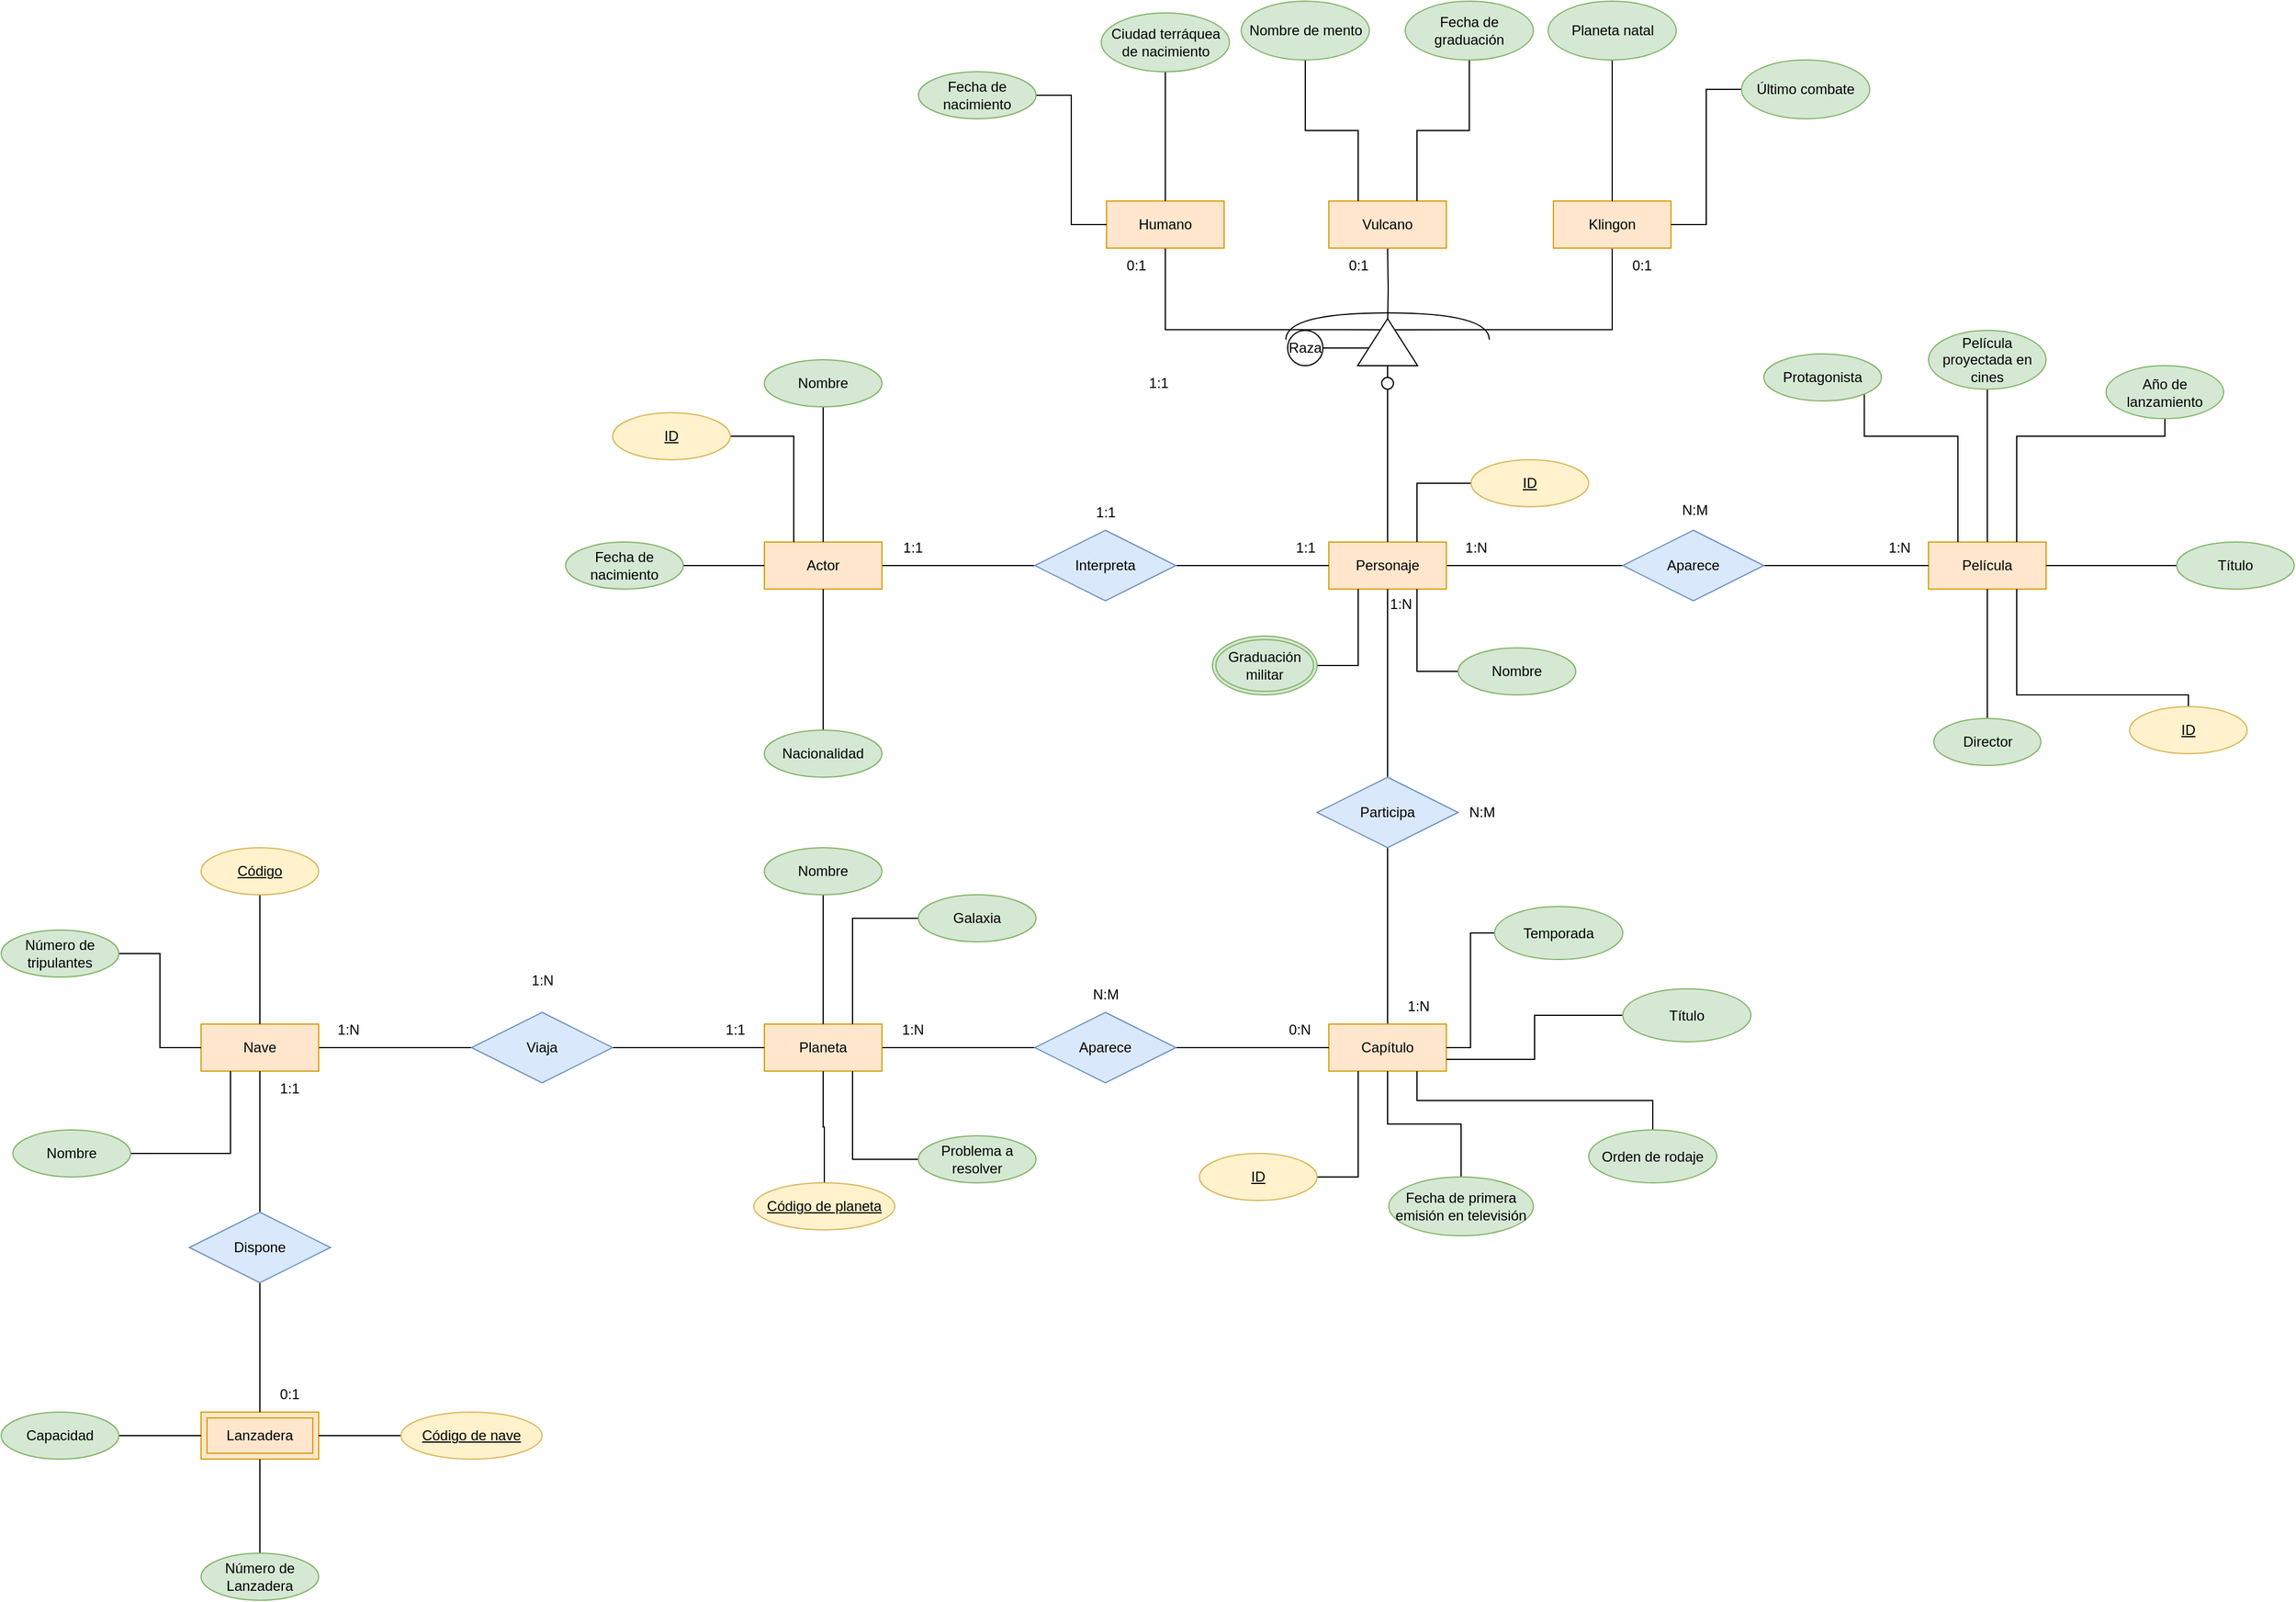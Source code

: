 <mxfile version="22.0.4" type="github">
  <diagram name="Página-1" id="-NdraGJS-0DFVX8-Y1tH">
    <mxGraphModel dx="2261" dy="795" grid="1" gridSize="10" guides="1" tooltips="1" connect="1" arrows="1" fold="1" page="1" pageScale="1" pageWidth="827" pageHeight="1169" math="0" shadow="0">
      <root>
        <mxCell id="0" />
        <mxCell id="1" parent="0" />
        <mxCell id="DlKNlpENbQ6iREXl7qAN-9" style="edgeStyle=orthogonalEdgeStyle;rounded=0;orthogonalLoop=1;jettySize=auto;html=1;entryX=0;entryY=0.5;entryDx=0;entryDy=0;endArrow=none;endFill=0;" parent="1" source="DlKNlpENbQ6iREXl7qAN-1" target="DlKNlpENbQ6iREXl7qAN-6" edge="1">
          <mxGeometry relative="1" as="geometry" />
        </mxCell>
        <mxCell id="DlKNlpENbQ6iREXl7qAN-1" value="Personaje" style="whiteSpace=wrap;html=1;align=center;fillColor=#ffe6cc;strokeColor=#d79b00;" parent="1" vertex="1">
          <mxGeometry x="349" y="570" width="100" height="40" as="geometry" />
        </mxCell>
        <mxCell id="DlKNlpENbQ6iREXl7qAN-3" value="Película" style="whiteSpace=wrap;html=1;align=center;fillColor=#ffe6cc;strokeColor=#d79b00;" parent="1" vertex="1">
          <mxGeometry x="859" y="570" width="100" height="40" as="geometry" />
        </mxCell>
        <mxCell id="DlKNlpENbQ6iREXl7qAN-7" style="edgeStyle=orthogonalEdgeStyle;rounded=0;orthogonalLoop=1;jettySize=auto;html=1;entryX=0;entryY=0.5;entryDx=0;entryDy=0;endArrow=none;endFill=0;" parent="1" source="DlKNlpENbQ6iREXl7qAN-4" target="DlKNlpENbQ6iREXl7qAN-5" edge="1">
          <mxGeometry relative="1" as="geometry" />
        </mxCell>
        <mxCell id="DlKNlpENbQ6iREXl7qAN-4" value="Actor" style="whiteSpace=wrap;html=1;align=center;fillColor=#ffe6cc;strokeColor=#d79b00;" parent="1" vertex="1">
          <mxGeometry x="-131" y="570" width="100" height="40" as="geometry" />
        </mxCell>
        <mxCell id="DlKNlpENbQ6iREXl7qAN-8" style="edgeStyle=orthogonalEdgeStyle;rounded=0;orthogonalLoop=1;jettySize=auto;html=1;entryX=0;entryY=0.5;entryDx=0;entryDy=0;endArrow=none;endFill=0;" parent="1" source="DlKNlpENbQ6iREXl7qAN-5" target="DlKNlpENbQ6iREXl7qAN-1" edge="1">
          <mxGeometry relative="1" as="geometry" />
        </mxCell>
        <mxCell id="DlKNlpENbQ6iREXl7qAN-5" value="Interpreta" style="shape=rhombus;perimeter=rhombusPerimeter;whiteSpace=wrap;html=1;align=center;fillColor=#dae8fc;strokeColor=#6c8ebf;" parent="1" vertex="1">
          <mxGeometry x="99" y="560" width="120" height="60" as="geometry" />
        </mxCell>
        <mxCell id="DlKNlpENbQ6iREXl7qAN-10" style="edgeStyle=orthogonalEdgeStyle;rounded=0;orthogonalLoop=1;jettySize=auto;html=1;entryX=0;entryY=0.5;entryDx=0;entryDy=0;endArrow=none;endFill=0;" parent="1" source="DlKNlpENbQ6iREXl7qAN-6" target="DlKNlpENbQ6iREXl7qAN-3" edge="1">
          <mxGeometry relative="1" as="geometry" />
        </mxCell>
        <mxCell id="DlKNlpENbQ6iREXl7qAN-6" value="Aparece" style="shape=rhombus;perimeter=rhombusPerimeter;whiteSpace=wrap;html=1;align=center;fillColor=#dae8fc;strokeColor=#6c8ebf;" parent="1" vertex="1">
          <mxGeometry x="599" y="560" width="120" height="60" as="geometry" />
        </mxCell>
        <mxCell id="DlKNlpENbQ6iREXl7qAN-15" style="edgeStyle=orthogonalEdgeStyle;rounded=0;orthogonalLoop=1;jettySize=auto;html=1;exitX=0.764;exitY=0.402;exitDx=0;exitDy=0;exitPerimeter=0;entryX=0.5;entryY=1;entryDx=0;entryDy=0;endArrow=none;endFill=0;" parent="1" source="y-hyt4ERYZjtCRCO4iPL-5" target="DlKNlpENbQ6iREXl7qAN-14" edge="1">
          <mxGeometry relative="1" as="geometry">
            <mxPoint x="369.5" y="390" as="sourcePoint" />
          </mxGeometry>
        </mxCell>
        <mxCell id="DlKNlpENbQ6iREXl7qAN-17" style="edgeStyle=orthogonalEdgeStyle;rounded=0;orthogonalLoop=1;jettySize=auto;html=1;exitX=0.5;exitY=1;exitDx=0;exitDy=0;exitPerimeter=0;entryX=0.5;entryY=1;entryDx=0;entryDy=0;endArrow=none;endFill=0;" parent="1" target="DlKNlpENbQ6iREXl7qAN-16" edge="1">
          <mxGeometry relative="1" as="geometry">
            <mxPoint x="399.0" y="390" as="sourcePoint" />
          </mxGeometry>
        </mxCell>
        <mxCell id="DlKNlpENbQ6iREXl7qAN-19" style="edgeStyle=orthogonalEdgeStyle;rounded=0;orthogonalLoop=1;jettySize=auto;html=1;exitX=0.764;exitY=0.626;exitDx=0;exitDy=0;exitPerimeter=0;entryX=0.5;entryY=1;entryDx=0;entryDy=0;endArrow=none;endFill=0;" parent="1" source="y-hyt4ERYZjtCRCO4iPL-5" target="DlKNlpENbQ6iREXl7qAN-18" edge="1">
          <mxGeometry relative="1" as="geometry">
            <mxPoint x="428.5" y="390" as="sourcePoint" />
          </mxGeometry>
        </mxCell>
        <mxCell id="DlKNlpENbQ6iREXl7qAN-12" style="edgeStyle=orthogonalEdgeStyle;rounded=0;orthogonalLoop=1;jettySize=auto;html=1;entryX=0;entryY=0;entryDx=29.5;entryDy=0;entryPerimeter=0;endArrow=none;endFill=0;" parent="1" source="DlKNlpENbQ6iREXl7qAN-1" edge="1">
          <mxGeometry relative="1" as="geometry">
            <mxPoint x="399.0" y="420" as="targetPoint" />
          </mxGeometry>
        </mxCell>
        <mxCell id="DlKNlpENbQ6iREXl7qAN-13" value="" style="ellipse;whiteSpace=wrap;html=1;aspect=fixed;" parent="1" vertex="1">
          <mxGeometry x="394" y="430" width="10" height="10" as="geometry" />
        </mxCell>
        <mxCell id="DlKNlpENbQ6iREXl7qAN-14" value="Humano" style="whiteSpace=wrap;html=1;align=center;fillColor=#ffe6cc;strokeColor=#d79b00;" parent="1" vertex="1">
          <mxGeometry x="160" y="280" width="100" height="40" as="geometry" />
        </mxCell>
        <mxCell id="DlKNlpENbQ6iREXl7qAN-16" value="Vulcano" style="whiteSpace=wrap;html=1;align=center;fillColor=#ffe6cc;strokeColor=#d79b00;" parent="1" vertex="1">
          <mxGeometry x="349" y="280" width="100" height="40" as="geometry" />
        </mxCell>
        <mxCell id="DlKNlpENbQ6iREXl7qAN-18" value="Klingon" style="whiteSpace=wrap;html=1;align=center;fillColor=#ffe6cc;strokeColor=#d79b00;" parent="1" vertex="1">
          <mxGeometry x="540" y="280" width="100" height="40" as="geometry" />
        </mxCell>
        <mxCell id="DlKNlpENbQ6iREXl7qAN-20" value="" style="shape=requiredInterface;html=1;verticalLabelPosition=bottom;sketch=0;rotation=-90;" parent="1" vertex="1">
          <mxGeometry x="387.6" y="300" width="22.81" height="173.04" as="geometry" />
        </mxCell>
        <mxCell id="DlKNlpENbQ6iREXl7qAN-22" value="1:1" style="text;html=1;align=center;verticalAlign=middle;resizable=0;points=[];autosize=1;strokeColor=none;fillColor=none;" parent="1" vertex="1">
          <mxGeometry x="-25" y="560" width="40" height="30" as="geometry" />
        </mxCell>
        <mxCell id="DlKNlpENbQ6iREXl7qAN-23" value="1:1" style="text;html=1;align=center;verticalAlign=middle;resizable=0;points=[];autosize=1;strokeColor=none;fillColor=none;" parent="1" vertex="1">
          <mxGeometry x="309" y="560" width="40" height="30" as="geometry" />
        </mxCell>
        <mxCell id="DlKNlpENbQ6iREXl7qAN-24" value="1:1" style="text;html=1;align=center;verticalAlign=middle;resizable=0;points=[];autosize=1;strokeColor=none;fillColor=none;rotation=0;" parent="1" vertex="1">
          <mxGeometry x="139" y="530" width="40" height="30" as="geometry" />
        </mxCell>
        <mxCell id="DlKNlpENbQ6iREXl7qAN-27" style="edgeStyle=orthogonalEdgeStyle;rounded=0;orthogonalLoop=1;jettySize=auto;html=1;exitX=0.5;exitY=0;exitDx=0;exitDy=0;entryX=0.5;entryY=1;entryDx=0;entryDy=0;endArrow=none;endFill=0;" parent="1" source="DlKNlpENbQ6iREXl7qAN-25" target="DlKNlpENbQ6iREXl7qAN-26" edge="1">
          <mxGeometry relative="1" as="geometry" />
        </mxCell>
        <mxCell id="DlKNlpENbQ6iREXl7qAN-25" value="Capítulo" style="whiteSpace=wrap;html=1;align=center;fillColor=#ffe6cc;strokeColor=#d79b00;" parent="1" vertex="1">
          <mxGeometry x="349" y="980" width="100" height="40" as="geometry" />
        </mxCell>
        <mxCell id="DlKNlpENbQ6iREXl7qAN-28" style="edgeStyle=orthogonalEdgeStyle;rounded=0;orthogonalLoop=1;jettySize=auto;html=1;entryX=0.5;entryY=1;entryDx=0;entryDy=0;endArrow=none;endFill=0;" parent="1" source="DlKNlpENbQ6iREXl7qAN-26" target="DlKNlpENbQ6iREXl7qAN-1" edge="1">
          <mxGeometry relative="1" as="geometry" />
        </mxCell>
        <mxCell id="DlKNlpENbQ6iREXl7qAN-26" value="Participa" style="shape=rhombus;perimeter=rhombusPerimeter;whiteSpace=wrap;html=1;align=center;fillColor=#dae8fc;strokeColor=#6c8ebf;" parent="1" vertex="1">
          <mxGeometry x="339" y="770" width="120" height="60" as="geometry" />
        </mxCell>
        <mxCell id="DlKNlpENbQ6iREXl7qAN-31" style="edgeStyle=orthogonalEdgeStyle;rounded=0;orthogonalLoop=1;jettySize=auto;html=1;entryX=0;entryY=0.5;entryDx=0;entryDy=0;endArrow=none;endFill=0;" parent="1" source="DlKNlpENbQ6iREXl7qAN-29" target="DlKNlpENbQ6iREXl7qAN-25" edge="1">
          <mxGeometry relative="1" as="geometry" />
        </mxCell>
        <mxCell id="DlKNlpENbQ6iREXl7qAN-32" style="edgeStyle=orthogonalEdgeStyle;rounded=0;orthogonalLoop=1;jettySize=auto;html=1;entryX=1;entryY=0.5;entryDx=0;entryDy=0;endArrow=none;endFill=0;" parent="1" source="DlKNlpENbQ6iREXl7qAN-29" target="DlKNlpENbQ6iREXl7qAN-30" edge="1">
          <mxGeometry relative="1" as="geometry" />
        </mxCell>
        <mxCell id="DlKNlpENbQ6iREXl7qAN-29" value="Aparece" style="shape=rhombus;perimeter=rhombusPerimeter;whiteSpace=wrap;html=1;align=center;fillColor=#dae8fc;strokeColor=#6c8ebf;" parent="1" vertex="1">
          <mxGeometry x="99" y="970" width="120" height="60" as="geometry" />
        </mxCell>
        <mxCell id="DlKNlpENbQ6iREXl7qAN-30" value="Planeta" style="whiteSpace=wrap;html=1;align=center;fillColor=#ffe6cc;strokeColor=#d79b00;" parent="1" vertex="1">
          <mxGeometry x="-131" y="980" width="100" height="40" as="geometry" />
        </mxCell>
        <mxCell id="DlKNlpENbQ6iREXl7qAN-37" style="edgeStyle=orthogonalEdgeStyle;rounded=0;orthogonalLoop=1;jettySize=auto;html=1;entryX=0;entryY=0.5;entryDx=0;entryDy=0;endArrow=none;endFill=0;" parent="1" source="DlKNlpENbQ6iREXl7qAN-34" target="DlKNlpENbQ6iREXl7qAN-35" edge="1">
          <mxGeometry relative="1" as="geometry" />
        </mxCell>
        <mxCell id="DlKNlpENbQ6iREXl7qAN-34" value="Nave" style="whiteSpace=wrap;html=1;align=center;fillColor=#ffe6cc;strokeColor=#d79b00;" parent="1" vertex="1">
          <mxGeometry x="-610" y="980" width="100" height="40" as="geometry" />
        </mxCell>
        <mxCell id="DlKNlpENbQ6iREXl7qAN-36" style="edgeStyle=orthogonalEdgeStyle;rounded=0;orthogonalLoop=1;jettySize=auto;html=1;entryX=0;entryY=0.5;entryDx=0;entryDy=0;endArrow=none;endFill=0;" parent="1" source="DlKNlpENbQ6iREXl7qAN-35" target="DlKNlpENbQ6iREXl7qAN-30" edge="1">
          <mxGeometry relative="1" as="geometry" />
        </mxCell>
        <mxCell id="DlKNlpENbQ6iREXl7qAN-35" value="Viaja" style="shape=rhombus;perimeter=rhombusPerimeter;whiteSpace=wrap;html=1;align=center;fillColor=#dae8fc;strokeColor=#6c8ebf;" parent="1" vertex="1">
          <mxGeometry x="-380" y="970" width="120" height="60" as="geometry" />
        </mxCell>
        <mxCell id="DlKNlpENbQ6iREXl7qAN-39" style="edgeStyle=orthogonalEdgeStyle;rounded=0;orthogonalLoop=1;jettySize=auto;html=1;entryX=0.5;entryY=0;entryDx=0;entryDy=0;endArrow=none;endFill=0;" parent="1" source="DlKNlpENbQ6iREXl7qAN-38" target="DlKNlpENbQ6iREXl7qAN-4" edge="1">
          <mxGeometry relative="1" as="geometry" />
        </mxCell>
        <mxCell id="DlKNlpENbQ6iREXl7qAN-38" value="Nombre" style="ellipse;whiteSpace=wrap;html=1;align=center;fillColor=#d5e8d4;strokeColor=#82b366;" parent="1" vertex="1">
          <mxGeometry x="-131" y="415" width="100" height="40" as="geometry" />
        </mxCell>
        <mxCell id="DlKNlpENbQ6iREXl7qAN-41" style="edgeStyle=orthogonalEdgeStyle;rounded=0;orthogonalLoop=1;jettySize=auto;html=1;entryX=0;entryY=0.5;entryDx=0;entryDy=0;endArrow=none;endFill=0;" parent="1" source="DlKNlpENbQ6iREXl7qAN-40" target="DlKNlpENbQ6iREXl7qAN-4" edge="1">
          <mxGeometry relative="1" as="geometry" />
        </mxCell>
        <mxCell id="DlKNlpENbQ6iREXl7qAN-40" value="Fecha de nacimiento" style="ellipse;whiteSpace=wrap;html=1;align=center;fillColor=#d5e8d4;strokeColor=#82b366;" parent="1" vertex="1">
          <mxGeometry x="-300" y="570" width="100" height="40" as="geometry" />
        </mxCell>
        <mxCell id="DlKNlpENbQ6iREXl7qAN-43" style="edgeStyle=orthogonalEdgeStyle;rounded=0;orthogonalLoop=1;jettySize=auto;html=1;entryX=0.5;entryY=1;entryDx=0;entryDy=0;endArrow=none;endFill=0;" parent="1" source="DlKNlpENbQ6iREXl7qAN-42" target="DlKNlpENbQ6iREXl7qAN-4" edge="1">
          <mxGeometry relative="1" as="geometry" />
        </mxCell>
        <mxCell id="DlKNlpENbQ6iREXl7qAN-42" value="Nacionalidad" style="ellipse;whiteSpace=wrap;html=1;align=center;fillColor=#d5e8d4;strokeColor=#82b366;" parent="1" vertex="1">
          <mxGeometry x="-131" y="730" width="100" height="40" as="geometry" />
        </mxCell>
        <mxCell id="DlKNlpENbQ6iREXl7qAN-45" style="edgeStyle=orthogonalEdgeStyle;rounded=0;orthogonalLoop=1;jettySize=auto;html=1;exitX=1;exitY=0.5;exitDx=0;exitDy=0;entryX=0.25;entryY=0;entryDx=0;entryDy=0;endArrow=none;endFill=0;" parent="1" source="DlKNlpENbQ6iREXl7qAN-44" target="DlKNlpENbQ6iREXl7qAN-4" edge="1">
          <mxGeometry relative="1" as="geometry" />
        </mxCell>
        <mxCell id="DlKNlpENbQ6iREXl7qAN-44" value="ID" style="ellipse;whiteSpace=wrap;html=1;align=center;fontStyle=4;fillColor=#fff2cc;strokeColor=#d6b656;" parent="1" vertex="1">
          <mxGeometry x="-260" y="460" width="100" height="40" as="geometry" />
        </mxCell>
        <mxCell id="DlKNlpENbQ6iREXl7qAN-47" style="edgeStyle=orthogonalEdgeStyle;rounded=0;orthogonalLoop=1;jettySize=auto;html=1;entryX=0.75;entryY=1;entryDx=0;entryDy=0;endArrow=none;endFill=0;" parent="1" source="DlKNlpENbQ6iREXl7qAN-46" target="DlKNlpENbQ6iREXl7qAN-1" edge="1">
          <mxGeometry relative="1" as="geometry" />
        </mxCell>
        <mxCell id="DlKNlpENbQ6iREXl7qAN-46" value="Nombre" style="ellipse;whiteSpace=wrap;html=1;align=center;fillColor=#d5e8d4;strokeColor=#82b366;" parent="1" vertex="1">
          <mxGeometry x="459" y="660" width="100" height="40" as="geometry" />
        </mxCell>
        <mxCell id="DlKNlpENbQ6iREXl7qAN-49" style="edgeStyle=orthogonalEdgeStyle;rounded=0;orthogonalLoop=1;jettySize=auto;html=1;entryX=0.25;entryY=1;entryDx=0;entryDy=0;endArrow=none;endFill=0;" parent="1" source="DlKNlpENbQ6iREXl7qAN-48" target="DlKNlpENbQ6iREXl7qAN-1" edge="1">
          <mxGeometry relative="1" as="geometry" />
        </mxCell>
        <mxCell id="DlKNlpENbQ6iREXl7qAN-48" value="Graduación militar" style="whiteSpace=wrap;html=1;align=center;fillColor=#d5e8d4;strokeColor=#82b366;shape=doubleEllipse;perimeter=ellipsePerimeter;margin=3;" parent="1" vertex="1">
          <mxGeometry x="250" y="650" width="89" height="50" as="geometry" />
        </mxCell>
        <mxCell id="DlKNlpENbQ6iREXl7qAN-51" style="edgeStyle=orthogonalEdgeStyle;rounded=0;orthogonalLoop=1;jettySize=auto;html=1;entryX=0;entryY=0.5;entryDx=0;entryDy=0;endArrow=none;endFill=0;" parent="1" source="DlKNlpENbQ6iREXl7qAN-50" target="DlKNlpENbQ6iREXl7qAN-14" edge="1">
          <mxGeometry relative="1" as="geometry" />
        </mxCell>
        <mxCell id="DlKNlpENbQ6iREXl7qAN-50" value="Fecha de nacimiento" style="ellipse;whiteSpace=wrap;html=1;align=center;fillColor=#d5e8d4;strokeColor=#82b366;" parent="1" vertex="1">
          <mxGeometry y="170" width="100" height="40" as="geometry" />
        </mxCell>
        <mxCell id="DlKNlpENbQ6iREXl7qAN-55" style="edgeStyle=orthogonalEdgeStyle;rounded=0;orthogonalLoop=1;jettySize=auto;html=1;exitX=0.5;exitY=1;exitDx=0;exitDy=0;entryX=0.5;entryY=0;entryDx=0;entryDy=0;endArrow=none;endFill=0;" parent="1" source="DlKNlpENbQ6iREXl7qAN-52" target="DlKNlpENbQ6iREXl7qAN-14" edge="1">
          <mxGeometry relative="1" as="geometry" />
        </mxCell>
        <mxCell id="DlKNlpENbQ6iREXl7qAN-52" value="Ciudad terráquea de nacimiento" style="ellipse;whiteSpace=wrap;html=1;align=center;fillColor=#d5e8d4;strokeColor=#82b366;" parent="1" vertex="1">
          <mxGeometry x="155.5" y="120" width="109" height="50" as="geometry" />
        </mxCell>
        <mxCell id="DlKNlpENbQ6iREXl7qAN-57" style="edgeStyle=orthogonalEdgeStyle;rounded=0;orthogonalLoop=1;jettySize=auto;html=1;entryX=0.25;entryY=0;entryDx=0;entryDy=0;endArrow=none;endFill=0;" parent="1" source="DlKNlpENbQ6iREXl7qAN-56" target="DlKNlpENbQ6iREXl7qAN-16" edge="1">
          <mxGeometry relative="1" as="geometry" />
        </mxCell>
        <mxCell id="DlKNlpENbQ6iREXl7qAN-56" value="Nombre de mento" style="ellipse;whiteSpace=wrap;html=1;align=center;fillColor=#d5e8d4;strokeColor=#82b366;" parent="1" vertex="1">
          <mxGeometry x="274.5" y="110" width="109" height="50" as="geometry" />
        </mxCell>
        <mxCell id="DlKNlpENbQ6iREXl7qAN-59" style="edgeStyle=orthogonalEdgeStyle;rounded=0;orthogonalLoop=1;jettySize=auto;html=1;entryX=0.75;entryY=0;entryDx=0;entryDy=0;endArrow=none;endFill=0;" parent="1" source="DlKNlpENbQ6iREXl7qAN-58" target="DlKNlpENbQ6iREXl7qAN-16" edge="1">
          <mxGeometry relative="1" as="geometry" />
        </mxCell>
        <mxCell id="DlKNlpENbQ6iREXl7qAN-58" value="Fecha de graduación" style="ellipse;whiteSpace=wrap;html=1;align=center;fillColor=#d5e8d4;strokeColor=#82b366;" parent="1" vertex="1">
          <mxGeometry x="414" y="110" width="109" height="50" as="geometry" />
        </mxCell>
        <mxCell id="DlKNlpENbQ6iREXl7qAN-62" style="edgeStyle=orthogonalEdgeStyle;rounded=0;orthogonalLoop=1;jettySize=auto;html=1;entryX=0.5;entryY=0;entryDx=0;entryDy=0;endArrow=none;endFill=0;" parent="1" source="DlKNlpENbQ6iREXl7qAN-60" target="DlKNlpENbQ6iREXl7qAN-18" edge="1">
          <mxGeometry relative="1" as="geometry" />
        </mxCell>
        <mxCell id="DlKNlpENbQ6iREXl7qAN-60" value="Planeta natal" style="ellipse;whiteSpace=wrap;html=1;align=center;fillColor=#d5e8d4;strokeColor=#82b366;" parent="1" vertex="1">
          <mxGeometry x="535.5" y="110" width="109" height="50" as="geometry" />
        </mxCell>
        <mxCell id="DlKNlpENbQ6iREXl7qAN-63" style="edgeStyle=orthogonalEdgeStyle;rounded=0;orthogonalLoop=1;jettySize=auto;html=1;entryX=1;entryY=0.5;entryDx=0;entryDy=0;endArrow=none;endFill=0;" parent="1" source="DlKNlpENbQ6iREXl7qAN-61" target="DlKNlpENbQ6iREXl7qAN-18" edge="1">
          <mxGeometry relative="1" as="geometry" />
        </mxCell>
        <mxCell id="DlKNlpENbQ6iREXl7qAN-61" value="Último combate" style="ellipse;whiteSpace=wrap;html=1;align=center;fillColor=#d5e8d4;strokeColor=#82b366;" parent="1" vertex="1">
          <mxGeometry x="700" y="160" width="109" height="50" as="geometry" />
        </mxCell>
        <mxCell id="DlKNlpENbQ6iREXl7qAN-65" style="edgeStyle=orthogonalEdgeStyle;rounded=0;orthogonalLoop=1;jettySize=auto;html=1;entryX=1;entryY=0.5;entryDx=0;entryDy=0;endArrow=none;endFill=0;" parent="1" source="DlKNlpENbQ6iREXl7qAN-64" target="DlKNlpENbQ6iREXl7qAN-25" edge="1">
          <mxGeometry relative="1" as="geometry" />
        </mxCell>
        <mxCell id="DlKNlpENbQ6iREXl7qAN-64" value="Temporada" style="ellipse;whiteSpace=wrap;html=1;align=center;fillColor=#d5e8d4;strokeColor=#82b366;" parent="1" vertex="1">
          <mxGeometry x="490" y="880" width="109" height="45" as="geometry" />
        </mxCell>
        <mxCell id="DlKNlpENbQ6iREXl7qAN-68" style="edgeStyle=orthogonalEdgeStyle;rounded=0;orthogonalLoop=1;jettySize=auto;html=1;entryX=1;entryY=0.75;entryDx=0;entryDy=0;endArrow=none;endFill=0;" parent="1" source="DlKNlpENbQ6iREXl7qAN-67" target="DlKNlpENbQ6iREXl7qAN-25" edge="1">
          <mxGeometry relative="1" as="geometry" />
        </mxCell>
        <mxCell id="DlKNlpENbQ6iREXl7qAN-67" value="Título" style="ellipse;whiteSpace=wrap;html=1;align=center;fillColor=#d5e8d4;strokeColor=#82b366;" parent="1" vertex="1">
          <mxGeometry x="599" y="950" width="109" height="45" as="geometry" />
        </mxCell>
        <mxCell id="DlKNlpENbQ6iREXl7qAN-70" style="edgeStyle=orthogonalEdgeStyle;rounded=0;orthogonalLoop=1;jettySize=auto;html=1;entryX=0.75;entryY=1;entryDx=0;entryDy=0;endArrow=none;endFill=0;exitX=0.5;exitY=0;exitDx=0;exitDy=0;" parent="1" source="DlKNlpENbQ6iREXl7qAN-69" target="DlKNlpENbQ6iREXl7qAN-25" edge="1">
          <mxGeometry relative="1" as="geometry">
            <mxPoint x="374" y="1120" as="sourcePoint" />
          </mxGeometry>
        </mxCell>
        <mxCell id="DlKNlpENbQ6iREXl7qAN-69" value="Orden de rodaje" style="ellipse;whiteSpace=wrap;html=1;align=center;fillColor=#d5e8d4;strokeColor=#82b366;" parent="1" vertex="1">
          <mxGeometry x="570" y="1070" width="109" height="45" as="geometry" />
        </mxCell>
        <mxCell id="DlKNlpENbQ6iREXl7qAN-73" style="edgeStyle=orthogonalEdgeStyle;rounded=0;orthogonalLoop=1;jettySize=auto;html=1;entryX=0.5;entryY=1;entryDx=0;entryDy=0;endArrow=none;endFill=0;" parent="1" source="DlKNlpENbQ6iREXl7qAN-72" target="DlKNlpENbQ6iREXl7qAN-25" edge="1">
          <mxGeometry relative="1" as="geometry" />
        </mxCell>
        <mxCell id="DlKNlpENbQ6iREXl7qAN-72" value="Fecha de primera emisión en televisión" style="ellipse;whiteSpace=wrap;html=1;align=center;fillColor=#d5e8d4;strokeColor=#82b366;" parent="1" vertex="1">
          <mxGeometry x="400" y="1110" width="123" height="50" as="geometry" />
        </mxCell>
        <mxCell id="DlKNlpENbQ6iREXl7qAN-75" style="edgeStyle=orthogonalEdgeStyle;rounded=0;orthogonalLoop=1;jettySize=auto;html=1;entryX=0.5;entryY=0;entryDx=0;entryDy=0;endArrow=none;endFill=0;" parent="1" source="DlKNlpENbQ6iREXl7qAN-74" target="DlKNlpENbQ6iREXl7qAN-3" edge="1">
          <mxGeometry relative="1" as="geometry" />
        </mxCell>
        <mxCell id="DlKNlpENbQ6iREXl7qAN-74" value="Película proyectada en cines" style="ellipse;whiteSpace=wrap;html=1;align=center;fillColor=#d5e8d4;strokeColor=#82b366;" parent="1" vertex="1">
          <mxGeometry x="859" y="390" width="100" height="50" as="geometry" />
        </mxCell>
        <mxCell id="DlKNlpENbQ6iREXl7qAN-77" style="edgeStyle=orthogonalEdgeStyle;rounded=0;orthogonalLoop=1;jettySize=auto;html=1;entryX=0.75;entryY=0;entryDx=0;entryDy=0;endArrow=none;endFill=0;" parent="1" source="DlKNlpENbQ6iREXl7qAN-76" target="DlKNlpENbQ6iREXl7qAN-3" edge="1">
          <mxGeometry relative="1" as="geometry">
            <Array as="points">
              <mxPoint x="1060" y="480" />
              <mxPoint x="934" y="480" />
            </Array>
          </mxGeometry>
        </mxCell>
        <mxCell id="DlKNlpENbQ6iREXl7qAN-76" value="Año de lanzamiento" style="ellipse;whiteSpace=wrap;html=1;align=center;fillColor=#d5e8d4;strokeColor=#82b366;" parent="1" vertex="1">
          <mxGeometry x="1010" y="420" width="100" height="45" as="geometry" />
        </mxCell>
        <mxCell id="DlKNlpENbQ6iREXl7qAN-80" style="edgeStyle=orthogonalEdgeStyle;rounded=0;orthogonalLoop=1;jettySize=auto;html=1;entryX=0.5;entryY=1;entryDx=0;entryDy=0;endArrow=none;endFill=0;" parent="1" source="DlKNlpENbQ6iREXl7qAN-79" target="DlKNlpENbQ6iREXl7qAN-3" edge="1">
          <mxGeometry relative="1" as="geometry" />
        </mxCell>
        <mxCell id="DlKNlpENbQ6iREXl7qAN-79" value="Director" style="ellipse;whiteSpace=wrap;html=1;align=center;fillColor=#d5e8d4;strokeColor=#82b366;" parent="1" vertex="1">
          <mxGeometry x="863.5" y="720" width="91" height="40" as="geometry" />
        </mxCell>
        <mxCell id="DlKNlpENbQ6iREXl7qAN-82" style="edgeStyle=orthogonalEdgeStyle;rounded=0;orthogonalLoop=1;jettySize=auto;html=1;entryX=1;entryY=0.5;entryDx=0;entryDy=0;endArrow=none;endFill=0;" parent="1" source="DlKNlpENbQ6iREXl7qAN-81" target="DlKNlpENbQ6iREXl7qAN-3" edge="1">
          <mxGeometry relative="1" as="geometry" />
        </mxCell>
        <mxCell id="DlKNlpENbQ6iREXl7qAN-81" value="Título" style="ellipse;whiteSpace=wrap;html=1;align=center;fillColor=#d5e8d4;strokeColor=#82b366;" parent="1" vertex="1">
          <mxGeometry x="1070" y="570" width="100" height="40" as="geometry" />
        </mxCell>
        <mxCell id="DlKNlpENbQ6iREXl7qAN-84" style="edgeStyle=orthogonalEdgeStyle;rounded=0;orthogonalLoop=1;jettySize=auto;html=1;entryX=0.75;entryY=0;entryDx=0;entryDy=0;endArrow=none;endFill=0;" parent="1" source="DlKNlpENbQ6iREXl7qAN-83" target="DlKNlpENbQ6iREXl7qAN-1" edge="1">
          <mxGeometry relative="1" as="geometry" />
        </mxCell>
        <mxCell id="DlKNlpENbQ6iREXl7qAN-83" value="ID" style="ellipse;whiteSpace=wrap;html=1;align=center;fontStyle=4;fillColor=#fff2cc;strokeColor=#d6b656;" parent="1" vertex="1">
          <mxGeometry x="470" y="500" width="100" height="40" as="geometry" />
        </mxCell>
        <mxCell id="DlKNlpENbQ6iREXl7qAN-86" style="edgeStyle=orthogonalEdgeStyle;rounded=0;orthogonalLoop=1;jettySize=auto;html=1;entryX=0.75;entryY=1;entryDx=0;entryDy=0;exitX=0.5;exitY=0;exitDx=0;exitDy=0;endArrow=none;endFill=0;" parent="1" source="DlKNlpENbQ6iREXl7qAN-85" target="DlKNlpENbQ6iREXl7qAN-3" edge="1">
          <mxGeometry relative="1" as="geometry">
            <Array as="points">
              <mxPoint x="1080" y="700" />
              <mxPoint x="934" y="700" />
            </Array>
          </mxGeometry>
        </mxCell>
        <mxCell id="DlKNlpENbQ6iREXl7qAN-85" value="ID" style="ellipse;whiteSpace=wrap;html=1;align=center;fontStyle=4;fillColor=#fff2cc;strokeColor=#d6b656;" parent="1" vertex="1">
          <mxGeometry x="1030" y="710" width="100" height="40" as="geometry" />
        </mxCell>
        <mxCell id="DlKNlpENbQ6iREXl7qAN-89" style="edgeStyle=orthogonalEdgeStyle;rounded=0;orthogonalLoop=1;jettySize=auto;html=1;entryX=0.25;entryY=1;entryDx=0;entryDy=0;endArrow=none;endFill=0;" parent="1" source="DlKNlpENbQ6iREXl7qAN-88" target="DlKNlpENbQ6iREXl7qAN-25" edge="1">
          <mxGeometry relative="1" as="geometry" />
        </mxCell>
        <mxCell id="DlKNlpENbQ6iREXl7qAN-88" value="ID" style="whiteSpace=wrap;html=1;align=center;fillColor=#fff2cc;strokeColor=#d6b656;shape=ellipse;perimeter=ellipsePerimeter;fontStyle=4;" parent="1" vertex="1">
          <mxGeometry x="239" y="1090" width="100" height="40" as="geometry" />
        </mxCell>
        <mxCell id="y-hyt4ERYZjtCRCO4iPL-4" style="edgeStyle=orthogonalEdgeStyle;rounded=0;orthogonalLoop=1;jettySize=auto;html=1;exitX=1;exitY=1;exitDx=0;exitDy=0;entryX=0.25;entryY=0;entryDx=0;entryDy=0;endArrow=none;endFill=0;" edge="1" parent="1" source="DlKNlpENbQ6iREXl7qAN-90" target="DlKNlpENbQ6iREXl7qAN-3">
          <mxGeometry relative="1" as="geometry">
            <Array as="points">
              <mxPoint x="804" y="480" />
              <mxPoint x="884" y="480" />
            </Array>
          </mxGeometry>
        </mxCell>
        <mxCell id="DlKNlpENbQ6iREXl7qAN-90" value="Protagonista" style="ellipse;whiteSpace=wrap;html=1;align=center;fillColor=#d5e8d4;strokeColor=#82b366;" parent="1" vertex="1">
          <mxGeometry x="719" y="410" width="100" height="40" as="geometry" />
        </mxCell>
        <mxCell id="DlKNlpENbQ6iREXl7qAN-93" style="edgeStyle=orthogonalEdgeStyle;rounded=0;orthogonalLoop=1;jettySize=auto;html=1;entryX=0.5;entryY=1;entryDx=0;entryDy=0;endArrow=none;endFill=0;" parent="1" source="DlKNlpENbQ6iREXl7qAN-92" target="DlKNlpENbQ6iREXl7qAN-30" edge="1">
          <mxGeometry relative="1" as="geometry" />
        </mxCell>
        <mxCell id="DlKNlpENbQ6iREXl7qAN-92" value="Código de planeta" style="whiteSpace=wrap;html=1;align=center;fillColor=#fff2cc;strokeColor=#d6b656;shape=ellipse;perimeter=ellipsePerimeter;fontStyle=4;" parent="1" vertex="1">
          <mxGeometry x="-140" y="1115" width="120" height="40" as="geometry" />
        </mxCell>
        <mxCell id="DlKNlpENbQ6iREXl7qAN-95" style="edgeStyle=orthogonalEdgeStyle;rounded=0;orthogonalLoop=1;jettySize=auto;html=1;entryX=0.5;entryY=0;entryDx=0;entryDy=0;endArrow=none;endFill=0;" parent="1" source="DlKNlpENbQ6iREXl7qAN-94" target="DlKNlpENbQ6iREXl7qAN-30" edge="1">
          <mxGeometry relative="1" as="geometry" />
        </mxCell>
        <mxCell id="DlKNlpENbQ6iREXl7qAN-94" value="Nombre" style="ellipse;whiteSpace=wrap;html=1;align=center;fillColor=#d5e8d4;strokeColor=#82b366;" parent="1" vertex="1">
          <mxGeometry x="-131" y="830" width="100" height="40" as="geometry" />
        </mxCell>
        <mxCell id="DlKNlpENbQ6iREXl7qAN-97" style="edgeStyle=orthogonalEdgeStyle;rounded=0;orthogonalLoop=1;jettySize=auto;html=1;entryX=0.75;entryY=0;entryDx=0;entryDy=0;endArrow=none;endFill=0;" parent="1" source="DlKNlpENbQ6iREXl7qAN-96" target="DlKNlpENbQ6iREXl7qAN-30" edge="1">
          <mxGeometry relative="1" as="geometry" />
        </mxCell>
        <mxCell id="DlKNlpENbQ6iREXl7qAN-96" value="Galaxia" style="ellipse;whiteSpace=wrap;html=1;align=center;fillColor=#d5e8d4;strokeColor=#82b366;" parent="1" vertex="1">
          <mxGeometry y="870" width="100" height="40" as="geometry" />
        </mxCell>
        <mxCell id="DlKNlpENbQ6iREXl7qAN-99" style="edgeStyle=orthogonalEdgeStyle;rounded=0;orthogonalLoop=1;jettySize=auto;html=1;entryX=0.75;entryY=1;entryDx=0;entryDy=0;endArrow=none;endFill=0;" parent="1" source="DlKNlpENbQ6iREXl7qAN-98" target="DlKNlpENbQ6iREXl7qAN-30" edge="1">
          <mxGeometry relative="1" as="geometry" />
        </mxCell>
        <mxCell id="DlKNlpENbQ6iREXl7qAN-98" value="Problema a resolver" style="ellipse;whiteSpace=wrap;html=1;align=center;fillColor=#d5e8d4;strokeColor=#82b366;" parent="1" vertex="1">
          <mxGeometry y="1075" width="100" height="40" as="geometry" />
        </mxCell>
        <mxCell id="DlKNlpENbQ6iREXl7qAN-101" style="edgeStyle=orthogonalEdgeStyle;rounded=0;orthogonalLoop=1;jettySize=auto;html=1;entryX=0.5;entryY=0;entryDx=0;entryDy=0;endArrow=none;endFill=0;" parent="1" source="DlKNlpENbQ6iREXl7qAN-100" target="DlKNlpENbQ6iREXl7qAN-34" edge="1">
          <mxGeometry relative="1" as="geometry" />
        </mxCell>
        <mxCell id="DlKNlpENbQ6iREXl7qAN-100" value="Código" style="whiteSpace=wrap;html=1;align=center;fillColor=#fff2cc;strokeColor=#d6b656;shape=ellipse;perimeter=ellipsePerimeter;fontStyle=4;" parent="1" vertex="1">
          <mxGeometry x="-610" y="830" width="100" height="40" as="geometry" />
        </mxCell>
        <mxCell id="DlKNlpENbQ6iREXl7qAN-103" style="edgeStyle=orthogonalEdgeStyle;rounded=0;orthogonalLoop=1;jettySize=auto;html=1;entryX=0;entryY=0.5;entryDx=0;entryDy=0;endArrow=none;endFill=0;" parent="1" source="DlKNlpENbQ6iREXl7qAN-102" target="DlKNlpENbQ6iREXl7qAN-34" edge="1">
          <mxGeometry relative="1" as="geometry" />
        </mxCell>
        <mxCell id="DlKNlpENbQ6iREXl7qAN-102" value="Número de tripulantes" style="ellipse;whiteSpace=wrap;html=1;align=center;fillColor=#d5e8d4;strokeColor=#82b366;" parent="1" vertex="1">
          <mxGeometry x="-780" y="900" width="100" height="40" as="geometry" />
        </mxCell>
        <mxCell id="DlKNlpENbQ6iREXl7qAN-106" style="edgeStyle=orthogonalEdgeStyle;rounded=0;orthogonalLoop=1;jettySize=auto;html=1;entryX=0.25;entryY=1;entryDx=0;entryDy=0;endArrow=none;endFill=0;" parent="1" source="DlKNlpENbQ6iREXl7qAN-105" target="DlKNlpENbQ6iREXl7qAN-34" edge="1">
          <mxGeometry relative="1" as="geometry" />
        </mxCell>
        <mxCell id="DlKNlpENbQ6iREXl7qAN-105" value="Nombre" style="ellipse;whiteSpace=wrap;html=1;align=center;fillColor=#d5e8d4;strokeColor=#82b366;" parent="1" vertex="1">
          <mxGeometry x="-770" y="1070" width="100" height="40" as="geometry" />
        </mxCell>
        <mxCell id="DlKNlpENbQ6iREXl7qAN-107" value="Lanzadera" style="whiteSpace=wrap;html=1;align=center;fillColor=#ffe6cc;strokeColor=#d79b00;shape=ext;margin=3;double=1;" parent="1" vertex="1">
          <mxGeometry x="-610" y="1310" width="100" height="40" as="geometry" />
        </mxCell>
        <mxCell id="DlKNlpENbQ6iREXl7qAN-110" style="edgeStyle=orthogonalEdgeStyle;rounded=0;orthogonalLoop=1;jettySize=auto;html=1;endArrow=none;endFill=0;" parent="1" source="DlKNlpENbQ6iREXl7qAN-109" target="DlKNlpENbQ6iREXl7qAN-107" edge="1">
          <mxGeometry relative="1" as="geometry" />
        </mxCell>
        <mxCell id="DlKNlpENbQ6iREXl7qAN-109" value="Número de Lanzadera" style="ellipse;whiteSpace=wrap;html=1;align=center;fillColor=#d5e8d4;strokeColor=#82b366;" parent="1" vertex="1">
          <mxGeometry x="-610" y="1430" width="100" height="40" as="geometry" />
        </mxCell>
        <mxCell id="DlKNlpENbQ6iREXl7qAN-113" style="edgeStyle=orthogonalEdgeStyle;rounded=0;orthogonalLoop=1;jettySize=auto;html=1;entryX=1;entryY=0.5;entryDx=0;entryDy=0;endArrow=none;endFill=0;" parent="1" source="DlKNlpENbQ6iREXl7qAN-112" target="DlKNlpENbQ6iREXl7qAN-107" edge="1">
          <mxGeometry relative="1" as="geometry" />
        </mxCell>
        <mxCell id="DlKNlpENbQ6iREXl7qAN-112" value="Código de nave" style="whiteSpace=wrap;html=1;align=center;fillColor=#fff2cc;strokeColor=#d6b656;shape=ellipse;perimeter=ellipsePerimeter;fontStyle=4;" parent="1" vertex="1">
          <mxGeometry x="-440" y="1310" width="120" height="40" as="geometry" />
        </mxCell>
        <mxCell id="DlKNlpENbQ6iREXl7qAN-115" style="edgeStyle=orthogonalEdgeStyle;rounded=0;orthogonalLoop=1;jettySize=auto;html=1;entryX=0;entryY=0.5;entryDx=0;entryDy=0;endArrow=none;endFill=0;" parent="1" source="DlKNlpENbQ6iREXl7qAN-114" target="DlKNlpENbQ6iREXl7qAN-107" edge="1">
          <mxGeometry relative="1" as="geometry" />
        </mxCell>
        <mxCell id="DlKNlpENbQ6iREXl7qAN-114" value="Capacidad" style="ellipse;whiteSpace=wrap;html=1;align=center;fillColor=#d5e8d4;strokeColor=#82b366;" parent="1" vertex="1">
          <mxGeometry x="-780" y="1310" width="100" height="40" as="geometry" />
        </mxCell>
        <mxCell id="DlKNlpENbQ6iREXl7qAN-116" value="1:N" style="text;html=1;align=center;verticalAlign=middle;resizable=0;points=[];autosize=1;strokeColor=none;fillColor=none;" parent="1" vertex="1">
          <mxGeometry x="814" y="560" width="40" height="30" as="geometry" />
        </mxCell>
        <mxCell id="DlKNlpENbQ6iREXl7qAN-117" value="1:N" style="text;html=1;align=center;verticalAlign=middle;resizable=0;points=[];autosize=1;strokeColor=none;fillColor=none;" parent="1" vertex="1">
          <mxGeometry x="454" y="560" width="40" height="30" as="geometry" />
        </mxCell>
        <mxCell id="DlKNlpENbQ6iREXl7qAN-118" value="N:M" style="text;html=1;align=center;verticalAlign=middle;resizable=0;points=[];autosize=1;strokeColor=none;fillColor=none;" parent="1" vertex="1">
          <mxGeometry x="635" y="528" width="50" height="30" as="geometry" />
        </mxCell>
        <mxCell id="DlKNlpENbQ6iREXl7qAN-119" value="Raza" style="ellipse;whiteSpace=wrap;html=1;" parent="1" vertex="1">
          <mxGeometry x="314" y="390" width="30" height="30" as="geometry" />
        </mxCell>
        <mxCell id="DlKNlpENbQ6iREXl7qAN-120" style="edgeStyle=orthogonalEdgeStyle;rounded=0;orthogonalLoop=1;jettySize=auto;html=1;entryX=0;entryY=0;entryDx=44.25;entryDy=15;entryPerimeter=0;endArrow=none;endFill=0;" parent="1" source="DlKNlpENbQ6iREXl7qAN-119" edge="1">
          <mxGeometry relative="1" as="geometry">
            <mxPoint x="384.25" y="405" as="targetPoint" />
          </mxGeometry>
        </mxCell>
        <mxCell id="DlKNlpENbQ6iREXl7qAN-121" value="0:1" style="text;html=1;align=center;verticalAlign=middle;resizable=0;points=[];autosize=1;strokeColor=none;fillColor=none;" parent="1" vertex="1">
          <mxGeometry x="165" y="320" width="40" height="30" as="geometry" />
        </mxCell>
        <mxCell id="DlKNlpENbQ6iREXl7qAN-122" value="0:1" style="text;html=1;align=center;verticalAlign=middle;resizable=0;points=[];autosize=1;strokeColor=none;fillColor=none;" parent="1" vertex="1">
          <mxGeometry x="354" y="320" width="40" height="30" as="geometry" />
        </mxCell>
        <mxCell id="DlKNlpENbQ6iREXl7qAN-123" value="0:1" style="text;html=1;align=center;verticalAlign=middle;resizable=0;points=[];autosize=1;strokeColor=none;fillColor=none;" parent="1" vertex="1">
          <mxGeometry x="595" y="320" width="40" height="30" as="geometry" />
        </mxCell>
        <mxCell id="DlKNlpENbQ6iREXl7qAN-125" value="1:N" style="text;html=1;align=center;verticalAlign=middle;resizable=0;points=[];autosize=1;strokeColor=none;fillColor=none;" parent="1" vertex="1">
          <mxGeometry x="405" y="950" width="40" height="30" as="geometry" />
        </mxCell>
        <mxCell id="DlKNlpENbQ6iREXl7qAN-126" value="1:N" style="text;html=1;align=center;verticalAlign=middle;resizable=0;points=[];autosize=1;strokeColor=none;fillColor=none;" parent="1" vertex="1">
          <mxGeometry x="390" y="608" width="40" height="30" as="geometry" />
        </mxCell>
        <mxCell id="DlKNlpENbQ6iREXl7qAN-127" value="N:M" style="text;html=1;align=center;verticalAlign=middle;resizable=0;points=[];autosize=1;strokeColor=none;fillColor=none;" parent="1" vertex="1">
          <mxGeometry x="454" y="785" width="50" height="30" as="geometry" />
        </mxCell>
        <mxCell id="DlKNlpENbQ6iREXl7qAN-128" value="1:N" style="text;html=1;align=center;verticalAlign=middle;resizable=0;points=[];autosize=1;strokeColor=none;fillColor=none;" parent="1" vertex="1">
          <mxGeometry x="-25" y="970" width="40" height="30" as="geometry" />
        </mxCell>
        <mxCell id="DlKNlpENbQ6iREXl7qAN-129" value="0:N" style="text;html=1;align=center;verticalAlign=middle;resizable=0;points=[];autosize=1;strokeColor=none;fillColor=none;" parent="1" vertex="1">
          <mxGeometry x="304" y="970" width="40" height="30" as="geometry" />
        </mxCell>
        <mxCell id="DlKNlpENbQ6iREXl7qAN-131" value="N:M" style="text;html=1;align=center;verticalAlign=middle;resizable=0;points=[];autosize=1;strokeColor=none;fillColor=none;" parent="1" vertex="1">
          <mxGeometry x="134" y="940" width="50" height="30" as="geometry" />
        </mxCell>
        <mxCell id="DlKNlpENbQ6iREXl7qAN-135" style="edgeStyle=orthogonalEdgeStyle;rounded=0;orthogonalLoop=1;jettySize=auto;html=1;endArrow=none;endFill=0;" parent="1" source="DlKNlpENbQ6iREXl7qAN-134" target="DlKNlpENbQ6iREXl7qAN-34" edge="1">
          <mxGeometry relative="1" as="geometry" />
        </mxCell>
        <mxCell id="DlKNlpENbQ6iREXl7qAN-136" style="edgeStyle=orthogonalEdgeStyle;rounded=0;orthogonalLoop=1;jettySize=auto;html=1;entryX=0.5;entryY=0;entryDx=0;entryDy=0;endArrow=none;endFill=0;" parent="1" source="DlKNlpENbQ6iREXl7qAN-134" target="DlKNlpENbQ6iREXl7qAN-107" edge="1">
          <mxGeometry relative="1" as="geometry" />
        </mxCell>
        <mxCell id="DlKNlpENbQ6iREXl7qAN-134" value="Dispone" style="shape=rhombus;perimeter=rhombusPerimeter;whiteSpace=wrap;html=1;align=center;fillColor=#dae8fc;strokeColor=#6c8ebf;" parent="1" vertex="1">
          <mxGeometry x="-620" y="1140" width="120" height="60" as="geometry" />
        </mxCell>
        <mxCell id="DlKNlpENbQ6iREXl7qAN-137" value="1:1" style="text;html=1;align=center;verticalAlign=middle;resizable=0;points=[];autosize=1;strokeColor=none;fillColor=none;" parent="1" vertex="1">
          <mxGeometry x="-176" y="970" width="40" height="30" as="geometry" />
        </mxCell>
        <mxCell id="DlKNlpENbQ6iREXl7qAN-138" value="1:N" style="text;html=1;align=center;verticalAlign=middle;resizable=0;points=[];autosize=1;strokeColor=none;fillColor=none;" parent="1" vertex="1">
          <mxGeometry x="-505" y="970" width="40" height="30" as="geometry" />
        </mxCell>
        <mxCell id="DlKNlpENbQ6iREXl7qAN-139" value="0:1" style="text;html=1;align=center;verticalAlign=middle;resizable=0;points=[];autosize=1;strokeColor=none;fillColor=none;" parent="1" vertex="1">
          <mxGeometry x="-555" y="1280" width="40" height="30" as="geometry" />
        </mxCell>
        <mxCell id="y-hyt4ERYZjtCRCO4iPL-1" value="1:N" style="text;html=1;align=center;verticalAlign=middle;resizable=0;points=[];autosize=1;strokeColor=none;fillColor=none;" vertex="1" parent="1">
          <mxGeometry x="-340" y="928" width="40" height="30" as="geometry" />
        </mxCell>
        <mxCell id="y-hyt4ERYZjtCRCO4iPL-2" value="1:1" style="text;html=1;align=center;verticalAlign=middle;resizable=0;points=[];autosize=1;strokeColor=none;fillColor=none;" vertex="1" parent="1">
          <mxGeometry x="-555" y="1020" width="40" height="30" as="geometry" />
        </mxCell>
        <mxCell id="y-hyt4ERYZjtCRCO4iPL-3" value="1:1" style="text;html=1;align=center;verticalAlign=middle;resizable=0;points=[];autosize=1;strokeColor=none;fillColor=none;" vertex="1" parent="1">
          <mxGeometry x="184" y="420" width="40" height="30" as="geometry" />
        </mxCell>
        <mxCell id="y-hyt4ERYZjtCRCO4iPL-5" value="" style="triangle;whiteSpace=wrap;html=1;direction=north;" vertex="1" parent="1">
          <mxGeometry x="373.5" y="380" width="51" height="40" as="geometry" />
        </mxCell>
      </root>
    </mxGraphModel>
  </diagram>
</mxfile>

